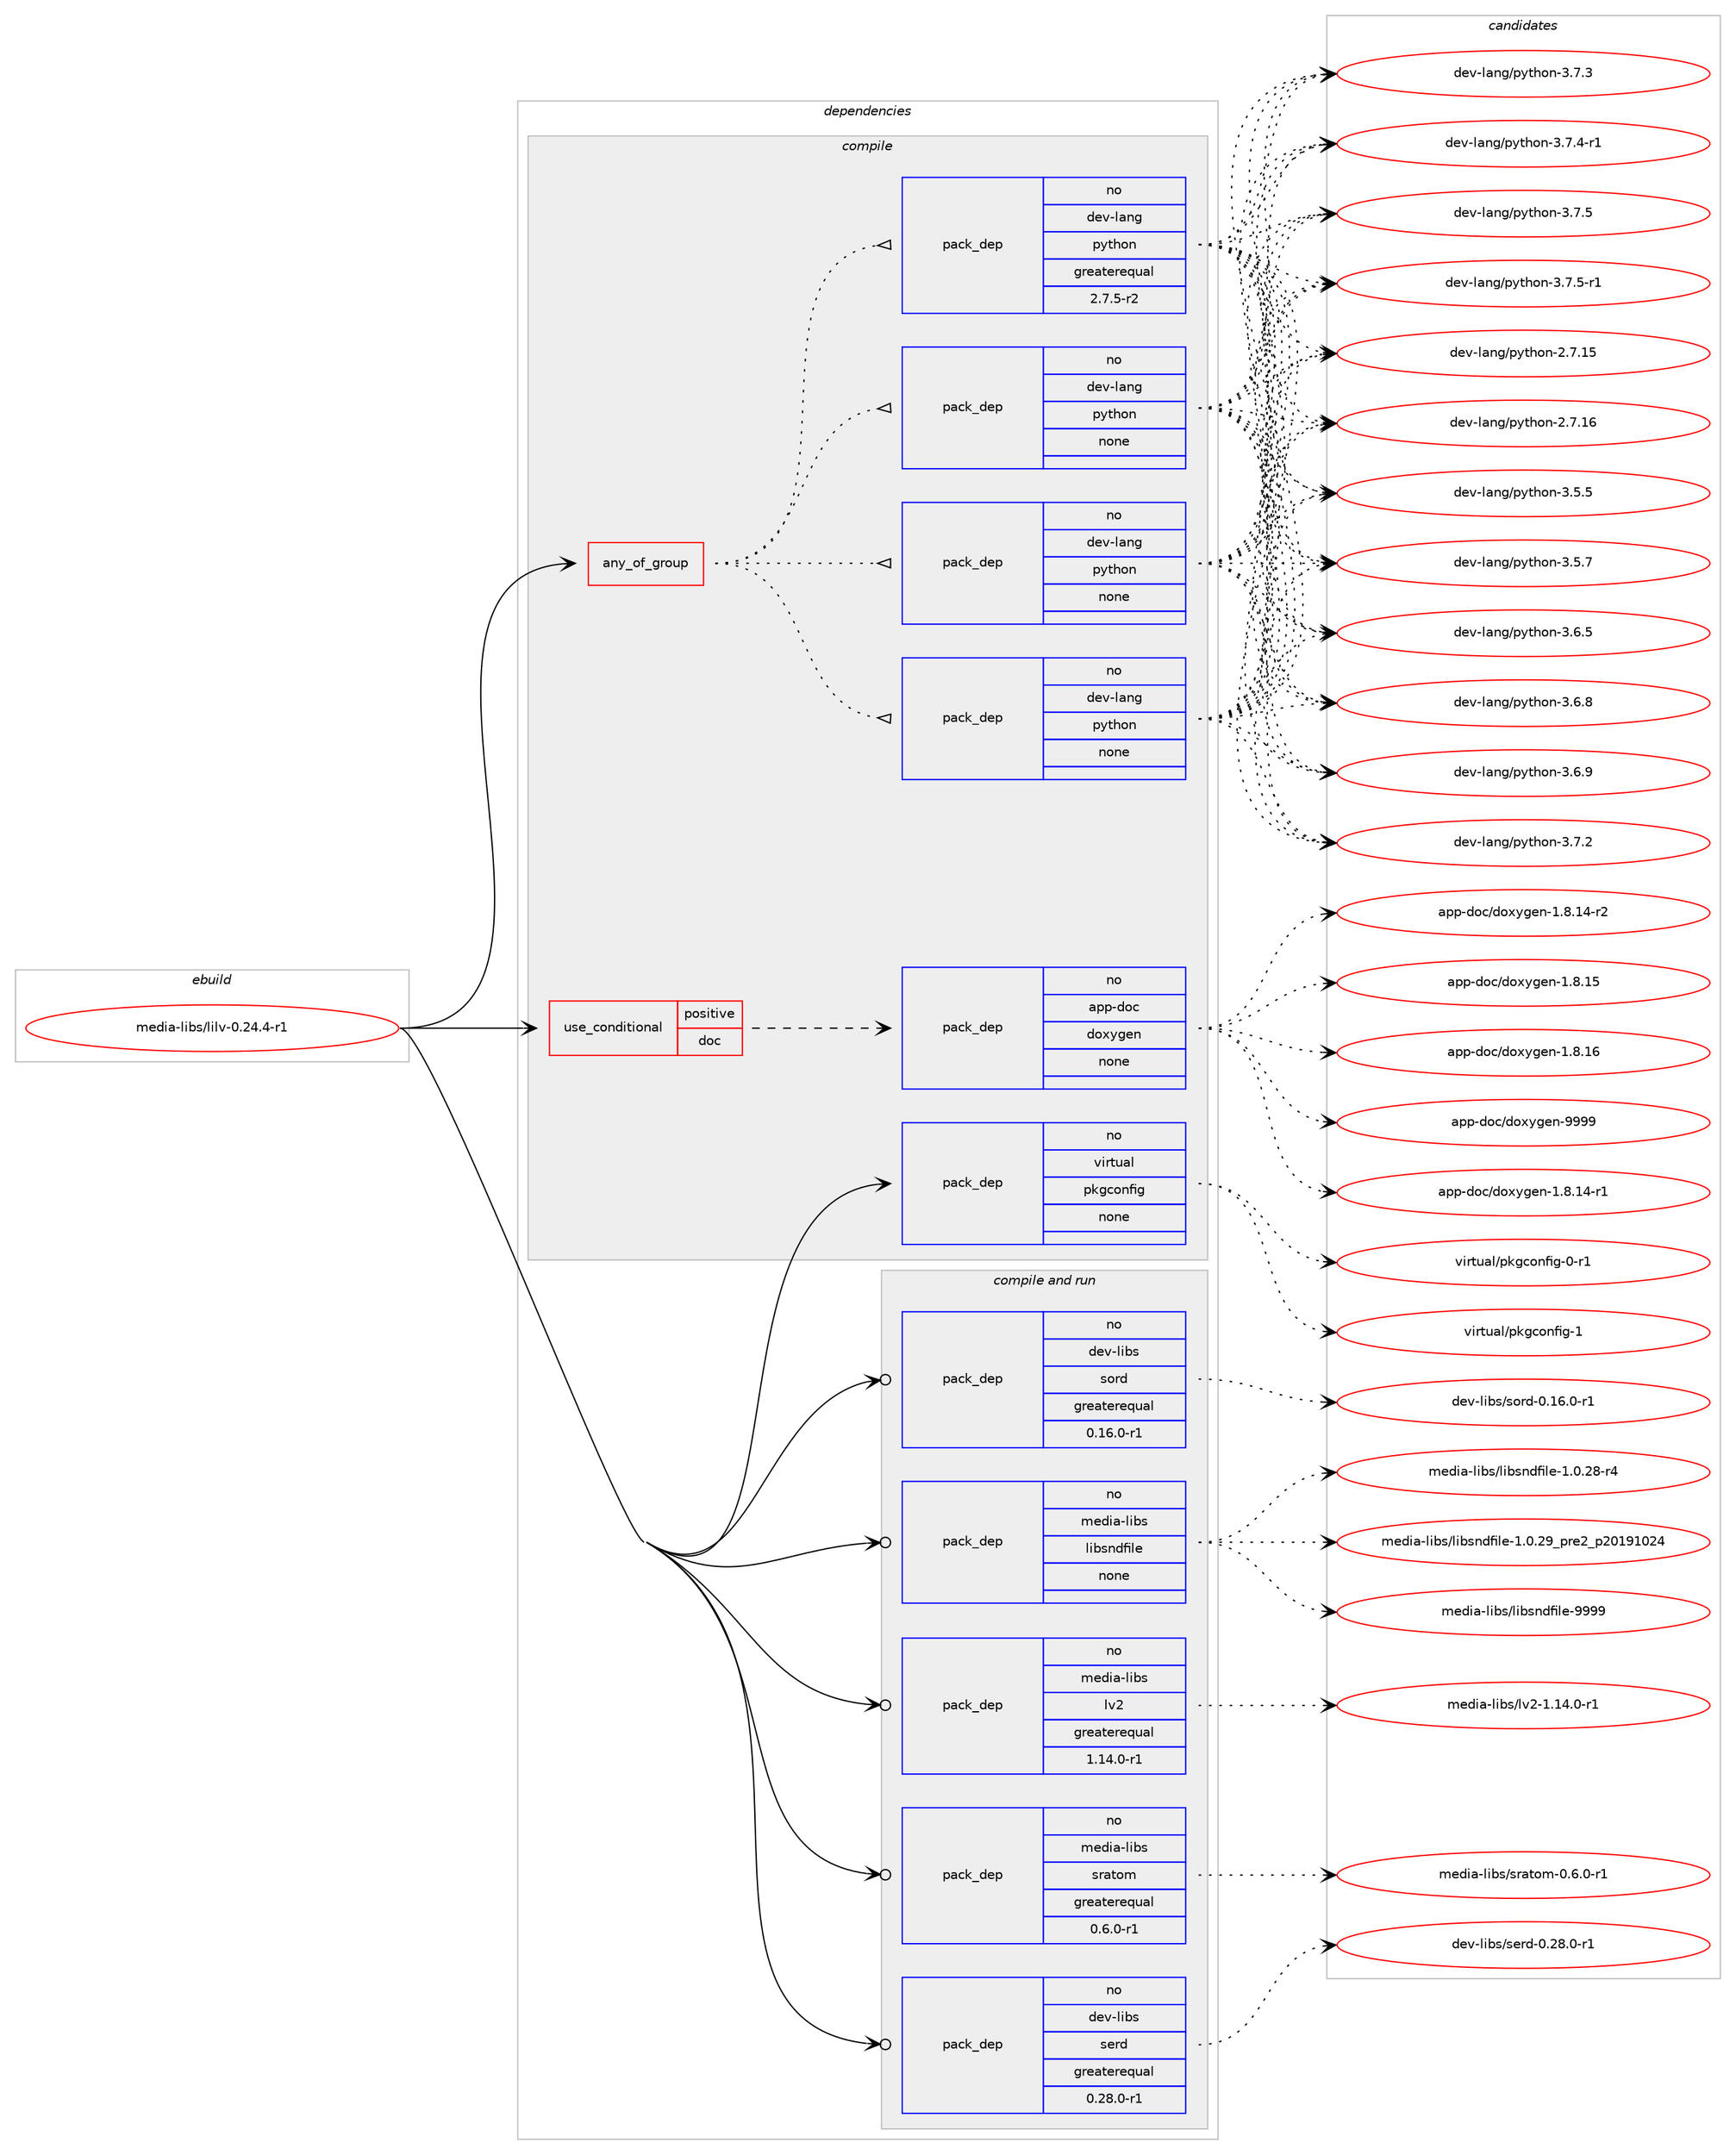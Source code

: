 digraph prolog {

# *************
# Graph options
# *************

newrank=true;
concentrate=true;
compound=true;
graph [rankdir=LR,fontname=Helvetica,fontsize=10,ranksep=1.5];#, ranksep=2.5, nodesep=0.2];
edge  [arrowhead=vee];
node  [fontname=Helvetica,fontsize=10];

# **********
# The ebuild
# **********

subgraph cluster_leftcol {
color=gray;
rank=same;
label=<<i>ebuild</i>>;
id [label="media-libs/lilv-0.24.4-r1", color=red, width=4, href="../media-libs/lilv-0.24.4-r1.svg"];
}

# ****************
# The dependencies
# ****************

subgraph cluster_midcol {
color=gray;
label=<<i>dependencies</i>>;
subgraph cluster_compile {
fillcolor="#eeeeee";
style=filled;
label=<<i>compile</i>>;
subgraph any13324 {
dependency789203 [label=<<TABLE BORDER="0" CELLBORDER="1" CELLSPACING="0" CELLPADDING="4"><TR><TD CELLPADDING="10">any_of_group</TD></TR></TABLE>>, shape=none, color=red];subgraph pack583505 {
dependency789204 [label=<<TABLE BORDER="0" CELLBORDER="1" CELLSPACING="0" CELLPADDING="4" WIDTH="220"><TR><TD ROWSPAN="6" CELLPADDING="30">pack_dep</TD></TR><TR><TD WIDTH="110">no</TD></TR><TR><TD>dev-lang</TD></TR><TR><TD>python</TD></TR><TR><TD>none</TD></TR><TR><TD></TD></TR></TABLE>>, shape=none, color=blue];
}
dependency789203:e -> dependency789204:w [weight=20,style="dotted",arrowhead="oinv"];
subgraph pack583506 {
dependency789205 [label=<<TABLE BORDER="0" CELLBORDER="1" CELLSPACING="0" CELLPADDING="4" WIDTH="220"><TR><TD ROWSPAN="6" CELLPADDING="30">pack_dep</TD></TR><TR><TD WIDTH="110">no</TD></TR><TR><TD>dev-lang</TD></TR><TR><TD>python</TD></TR><TR><TD>none</TD></TR><TR><TD></TD></TR></TABLE>>, shape=none, color=blue];
}
dependency789203:e -> dependency789205:w [weight=20,style="dotted",arrowhead="oinv"];
subgraph pack583507 {
dependency789206 [label=<<TABLE BORDER="0" CELLBORDER="1" CELLSPACING="0" CELLPADDING="4" WIDTH="220"><TR><TD ROWSPAN="6" CELLPADDING="30">pack_dep</TD></TR><TR><TD WIDTH="110">no</TD></TR><TR><TD>dev-lang</TD></TR><TR><TD>python</TD></TR><TR><TD>none</TD></TR><TR><TD></TD></TR></TABLE>>, shape=none, color=blue];
}
dependency789203:e -> dependency789206:w [weight=20,style="dotted",arrowhead="oinv"];
subgraph pack583508 {
dependency789207 [label=<<TABLE BORDER="0" CELLBORDER="1" CELLSPACING="0" CELLPADDING="4" WIDTH="220"><TR><TD ROWSPAN="6" CELLPADDING="30">pack_dep</TD></TR><TR><TD WIDTH="110">no</TD></TR><TR><TD>dev-lang</TD></TR><TR><TD>python</TD></TR><TR><TD>greaterequal</TD></TR><TR><TD>2.7.5-r2</TD></TR></TABLE>>, shape=none, color=blue];
}
dependency789203:e -> dependency789207:w [weight=20,style="dotted",arrowhead="oinv"];
}
id:e -> dependency789203:w [weight=20,style="solid",arrowhead="vee"];
subgraph cond191938 {
dependency789208 [label=<<TABLE BORDER="0" CELLBORDER="1" CELLSPACING="0" CELLPADDING="4"><TR><TD ROWSPAN="3" CELLPADDING="10">use_conditional</TD></TR><TR><TD>positive</TD></TR><TR><TD>doc</TD></TR></TABLE>>, shape=none, color=red];
subgraph pack583509 {
dependency789209 [label=<<TABLE BORDER="0" CELLBORDER="1" CELLSPACING="0" CELLPADDING="4" WIDTH="220"><TR><TD ROWSPAN="6" CELLPADDING="30">pack_dep</TD></TR><TR><TD WIDTH="110">no</TD></TR><TR><TD>app-doc</TD></TR><TR><TD>doxygen</TD></TR><TR><TD>none</TD></TR><TR><TD></TD></TR></TABLE>>, shape=none, color=blue];
}
dependency789208:e -> dependency789209:w [weight=20,style="dashed",arrowhead="vee"];
}
id:e -> dependency789208:w [weight=20,style="solid",arrowhead="vee"];
subgraph pack583510 {
dependency789210 [label=<<TABLE BORDER="0" CELLBORDER="1" CELLSPACING="0" CELLPADDING="4" WIDTH="220"><TR><TD ROWSPAN="6" CELLPADDING="30">pack_dep</TD></TR><TR><TD WIDTH="110">no</TD></TR><TR><TD>virtual</TD></TR><TR><TD>pkgconfig</TD></TR><TR><TD>none</TD></TR><TR><TD></TD></TR></TABLE>>, shape=none, color=blue];
}
id:e -> dependency789210:w [weight=20,style="solid",arrowhead="vee"];
}
subgraph cluster_compileandrun {
fillcolor="#eeeeee";
style=filled;
label=<<i>compile and run</i>>;
subgraph pack583511 {
dependency789211 [label=<<TABLE BORDER="0" CELLBORDER="1" CELLSPACING="0" CELLPADDING="4" WIDTH="220"><TR><TD ROWSPAN="6" CELLPADDING="30">pack_dep</TD></TR><TR><TD WIDTH="110">no</TD></TR><TR><TD>dev-libs</TD></TR><TR><TD>serd</TD></TR><TR><TD>greaterequal</TD></TR><TR><TD>0.28.0-r1</TD></TR></TABLE>>, shape=none, color=blue];
}
id:e -> dependency789211:w [weight=20,style="solid",arrowhead="odotvee"];
subgraph pack583512 {
dependency789212 [label=<<TABLE BORDER="0" CELLBORDER="1" CELLSPACING="0" CELLPADDING="4" WIDTH="220"><TR><TD ROWSPAN="6" CELLPADDING="30">pack_dep</TD></TR><TR><TD WIDTH="110">no</TD></TR><TR><TD>dev-libs</TD></TR><TR><TD>sord</TD></TR><TR><TD>greaterequal</TD></TR><TR><TD>0.16.0-r1</TD></TR></TABLE>>, shape=none, color=blue];
}
id:e -> dependency789212:w [weight=20,style="solid",arrowhead="odotvee"];
subgraph pack583513 {
dependency789213 [label=<<TABLE BORDER="0" CELLBORDER="1" CELLSPACING="0" CELLPADDING="4" WIDTH="220"><TR><TD ROWSPAN="6" CELLPADDING="30">pack_dep</TD></TR><TR><TD WIDTH="110">no</TD></TR><TR><TD>media-libs</TD></TR><TR><TD>libsndfile</TD></TR><TR><TD>none</TD></TR><TR><TD></TD></TR></TABLE>>, shape=none, color=blue];
}
id:e -> dependency789213:w [weight=20,style="solid",arrowhead="odotvee"];
subgraph pack583514 {
dependency789214 [label=<<TABLE BORDER="0" CELLBORDER="1" CELLSPACING="0" CELLPADDING="4" WIDTH="220"><TR><TD ROWSPAN="6" CELLPADDING="30">pack_dep</TD></TR><TR><TD WIDTH="110">no</TD></TR><TR><TD>media-libs</TD></TR><TR><TD>lv2</TD></TR><TR><TD>greaterequal</TD></TR><TR><TD>1.14.0-r1</TD></TR></TABLE>>, shape=none, color=blue];
}
id:e -> dependency789214:w [weight=20,style="solid",arrowhead="odotvee"];
subgraph pack583515 {
dependency789215 [label=<<TABLE BORDER="0" CELLBORDER="1" CELLSPACING="0" CELLPADDING="4" WIDTH="220"><TR><TD ROWSPAN="6" CELLPADDING="30">pack_dep</TD></TR><TR><TD WIDTH="110">no</TD></TR><TR><TD>media-libs</TD></TR><TR><TD>sratom</TD></TR><TR><TD>greaterequal</TD></TR><TR><TD>0.6.0-r1</TD></TR></TABLE>>, shape=none, color=blue];
}
id:e -> dependency789215:w [weight=20,style="solid",arrowhead="odotvee"];
}
subgraph cluster_run {
fillcolor="#eeeeee";
style=filled;
label=<<i>run</i>>;
}
}

# **************
# The candidates
# **************

subgraph cluster_choices {
rank=same;
color=gray;
label=<<i>candidates</i>>;

subgraph choice583505 {
color=black;
nodesep=1;
choice10010111845108971101034711212111610411111045504655464953 [label="dev-lang/python-2.7.15", color=red, width=4,href="../dev-lang/python-2.7.15.svg"];
choice10010111845108971101034711212111610411111045504655464954 [label="dev-lang/python-2.7.16", color=red, width=4,href="../dev-lang/python-2.7.16.svg"];
choice100101118451089711010347112121116104111110455146534653 [label="dev-lang/python-3.5.5", color=red, width=4,href="../dev-lang/python-3.5.5.svg"];
choice100101118451089711010347112121116104111110455146534655 [label="dev-lang/python-3.5.7", color=red, width=4,href="../dev-lang/python-3.5.7.svg"];
choice100101118451089711010347112121116104111110455146544653 [label="dev-lang/python-3.6.5", color=red, width=4,href="../dev-lang/python-3.6.5.svg"];
choice100101118451089711010347112121116104111110455146544656 [label="dev-lang/python-3.6.8", color=red, width=4,href="../dev-lang/python-3.6.8.svg"];
choice100101118451089711010347112121116104111110455146544657 [label="dev-lang/python-3.6.9", color=red, width=4,href="../dev-lang/python-3.6.9.svg"];
choice100101118451089711010347112121116104111110455146554650 [label="dev-lang/python-3.7.2", color=red, width=4,href="../dev-lang/python-3.7.2.svg"];
choice100101118451089711010347112121116104111110455146554651 [label="dev-lang/python-3.7.3", color=red, width=4,href="../dev-lang/python-3.7.3.svg"];
choice1001011184510897110103471121211161041111104551465546524511449 [label="dev-lang/python-3.7.4-r1", color=red, width=4,href="../dev-lang/python-3.7.4-r1.svg"];
choice100101118451089711010347112121116104111110455146554653 [label="dev-lang/python-3.7.5", color=red, width=4,href="../dev-lang/python-3.7.5.svg"];
choice1001011184510897110103471121211161041111104551465546534511449 [label="dev-lang/python-3.7.5-r1", color=red, width=4,href="../dev-lang/python-3.7.5-r1.svg"];
dependency789204:e -> choice10010111845108971101034711212111610411111045504655464953:w [style=dotted,weight="100"];
dependency789204:e -> choice10010111845108971101034711212111610411111045504655464954:w [style=dotted,weight="100"];
dependency789204:e -> choice100101118451089711010347112121116104111110455146534653:w [style=dotted,weight="100"];
dependency789204:e -> choice100101118451089711010347112121116104111110455146534655:w [style=dotted,weight="100"];
dependency789204:e -> choice100101118451089711010347112121116104111110455146544653:w [style=dotted,weight="100"];
dependency789204:e -> choice100101118451089711010347112121116104111110455146544656:w [style=dotted,weight="100"];
dependency789204:e -> choice100101118451089711010347112121116104111110455146544657:w [style=dotted,weight="100"];
dependency789204:e -> choice100101118451089711010347112121116104111110455146554650:w [style=dotted,weight="100"];
dependency789204:e -> choice100101118451089711010347112121116104111110455146554651:w [style=dotted,weight="100"];
dependency789204:e -> choice1001011184510897110103471121211161041111104551465546524511449:w [style=dotted,weight="100"];
dependency789204:e -> choice100101118451089711010347112121116104111110455146554653:w [style=dotted,weight="100"];
dependency789204:e -> choice1001011184510897110103471121211161041111104551465546534511449:w [style=dotted,weight="100"];
}
subgraph choice583506 {
color=black;
nodesep=1;
choice10010111845108971101034711212111610411111045504655464953 [label="dev-lang/python-2.7.15", color=red, width=4,href="../dev-lang/python-2.7.15.svg"];
choice10010111845108971101034711212111610411111045504655464954 [label="dev-lang/python-2.7.16", color=red, width=4,href="../dev-lang/python-2.7.16.svg"];
choice100101118451089711010347112121116104111110455146534653 [label="dev-lang/python-3.5.5", color=red, width=4,href="../dev-lang/python-3.5.5.svg"];
choice100101118451089711010347112121116104111110455146534655 [label="dev-lang/python-3.5.7", color=red, width=4,href="../dev-lang/python-3.5.7.svg"];
choice100101118451089711010347112121116104111110455146544653 [label="dev-lang/python-3.6.5", color=red, width=4,href="../dev-lang/python-3.6.5.svg"];
choice100101118451089711010347112121116104111110455146544656 [label="dev-lang/python-3.6.8", color=red, width=4,href="../dev-lang/python-3.6.8.svg"];
choice100101118451089711010347112121116104111110455146544657 [label="dev-lang/python-3.6.9", color=red, width=4,href="../dev-lang/python-3.6.9.svg"];
choice100101118451089711010347112121116104111110455146554650 [label="dev-lang/python-3.7.2", color=red, width=4,href="../dev-lang/python-3.7.2.svg"];
choice100101118451089711010347112121116104111110455146554651 [label="dev-lang/python-3.7.3", color=red, width=4,href="../dev-lang/python-3.7.3.svg"];
choice1001011184510897110103471121211161041111104551465546524511449 [label="dev-lang/python-3.7.4-r1", color=red, width=4,href="../dev-lang/python-3.7.4-r1.svg"];
choice100101118451089711010347112121116104111110455146554653 [label="dev-lang/python-3.7.5", color=red, width=4,href="../dev-lang/python-3.7.5.svg"];
choice1001011184510897110103471121211161041111104551465546534511449 [label="dev-lang/python-3.7.5-r1", color=red, width=4,href="../dev-lang/python-3.7.5-r1.svg"];
dependency789205:e -> choice10010111845108971101034711212111610411111045504655464953:w [style=dotted,weight="100"];
dependency789205:e -> choice10010111845108971101034711212111610411111045504655464954:w [style=dotted,weight="100"];
dependency789205:e -> choice100101118451089711010347112121116104111110455146534653:w [style=dotted,weight="100"];
dependency789205:e -> choice100101118451089711010347112121116104111110455146534655:w [style=dotted,weight="100"];
dependency789205:e -> choice100101118451089711010347112121116104111110455146544653:w [style=dotted,weight="100"];
dependency789205:e -> choice100101118451089711010347112121116104111110455146544656:w [style=dotted,weight="100"];
dependency789205:e -> choice100101118451089711010347112121116104111110455146544657:w [style=dotted,weight="100"];
dependency789205:e -> choice100101118451089711010347112121116104111110455146554650:w [style=dotted,weight="100"];
dependency789205:e -> choice100101118451089711010347112121116104111110455146554651:w [style=dotted,weight="100"];
dependency789205:e -> choice1001011184510897110103471121211161041111104551465546524511449:w [style=dotted,weight="100"];
dependency789205:e -> choice100101118451089711010347112121116104111110455146554653:w [style=dotted,weight="100"];
dependency789205:e -> choice1001011184510897110103471121211161041111104551465546534511449:w [style=dotted,weight="100"];
}
subgraph choice583507 {
color=black;
nodesep=1;
choice10010111845108971101034711212111610411111045504655464953 [label="dev-lang/python-2.7.15", color=red, width=4,href="../dev-lang/python-2.7.15.svg"];
choice10010111845108971101034711212111610411111045504655464954 [label="dev-lang/python-2.7.16", color=red, width=4,href="../dev-lang/python-2.7.16.svg"];
choice100101118451089711010347112121116104111110455146534653 [label="dev-lang/python-3.5.5", color=red, width=4,href="../dev-lang/python-3.5.5.svg"];
choice100101118451089711010347112121116104111110455146534655 [label="dev-lang/python-3.5.7", color=red, width=4,href="../dev-lang/python-3.5.7.svg"];
choice100101118451089711010347112121116104111110455146544653 [label="dev-lang/python-3.6.5", color=red, width=4,href="../dev-lang/python-3.6.5.svg"];
choice100101118451089711010347112121116104111110455146544656 [label="dev-lang/python-3.6.8", color=red, width=4,href="../dev-lang/python-3.6.8.svg"];
choice100101118451089711010347112121116104111110455146544657 [label="dev-lang/python-3.6.9", color=red, width=4,href="../dev-lang/python-3.6.9.svg"];
choice100101118451089711010347112121116104111110455146554650 [label="dev-lang/python-3.7.2", color=red, width=4,href="../dev-lang/python-3.7.2.svg"];
choice100101118451089711010347112121116104111110455146554651 [label="dev-lang/python-3.7.3", color=red, width=4,href="../dev-lang/python-3.7.3.svg"];
choice1001011184510897110103471121211161041111104551465546524511449 [label="dev-lang/python-3.7.4-r1", color=red, width=4,href="../dev-lang/python-3.7.4-r1.svg"];
choice100101118451089711010347112121116104111110455146554653 [label="dev-lang/python-3.7.5", color=red, width=4,href="../dev-lang/python-3.7.5.svg"];
choice1001011184510897110103471121211161041111104551465546534511449 [label="dev-lang/python-3.7.5-r1", color=red, width=4,href="../dev-lang/python-3.7.5-r1.svg"];
dependency789206:e -> choice10010111845108971101034711212111610411111045504655464953:w [style=dotted,weight="100"];
dependency789206:e -> choice10010111845108971101034711212111610411111045504655464954:w [style=dotted,weight="100"];
dependency789206:e -> choice100101118451089711010347112121116104111110455146534653:w [style=dotted,weight="100"];
dependency789206:e -> choice100101118451089711010347112121116104111110455146534655:w [style=dotted,weight="100"];
dependency789206:e -> choice100101118451089711010347112121116104111110455146544653:w [style=dotted,weight="100"];
dependency789206:e -> choice100101118451089711010347112121116104111110455146544656:w [style=dotted,weight="100"];
dependency789206:e -> choice100101118451089711010347112121116104111110455146544657:w [style=dotted,weight="100"];
dependency789206:e -> choice100101118451089711010347112121116104111110455146554650:w [style=dotted,weight="100"];
dependency789206:e -> choice100101118451089711010347112121116104111110455146554651:w [style=dotted,weight="100"];
dependency789206:e -> choice1001011184510897110103471121211161041111104551465546524511449:w [style=dotted,weight="100"];
dependency789206:e -> choice100101118451089711010347112121116104111110455146554653:w [style=dotted,weight="100"];
dependency789206:e -> choice1001011184510897110103471121211161041111104551465546534511449:w [style=dotted,weight="100"];
}
subgraph choice583508 {
color=black;
nodesep=1;
choice10010111845108971101034711212111610411111045504655464953 [label="dev-lang/python-2.7.15", color=red, width=4,href="../dev-lang/python-2.7.15.svg"];
choice10010111845108971101034711212111610411111045504655464954 [label="dev-lang/python-2.7.16", color=red, width=4,href="../dev-lang/python-2.7.16.svg"];
choice100101118451089711010347112121116104111110455146534653 [label="dev-lang/python-3.5.5", color=red, width=4,href="../dev-lang/python-3.5.5.svg"];
choice100101118451089711010347112121116104111110455146534655 [label="dev-lang/python-3.5.7", color=red, width=4,href="../dev-lang/python-3.5.7.svg"];
choice100101118451089711010347112121116104111110455146544653 [label="dev-lang/python-3.6.5", color=red, width=4,href="../dev-lang/python-3.6.5.svg"];
choice100101118451089711010347112121116104111110455146544656 [label="dev-lang/python-3.6.8", color=red, width=4,href="../dev-lang/python-3.6.8.svg"];
choice100101118451089711010347112121116104111110455146544657 [label="dev-lang/python-3.6.9", color=red, width=4,href="../dev-lang/python-3.6.9.svg"];
choice100101118451089711010347112121116104111110455146554650 [label="dev-lang/python-3.7.2", color=red, width=4,href="../dev-lang/python-3.7.2.svg"];
choice100101118451089711010347112121116104111110455146554651 [label="dev-lang/python-3.7.3", color=red, width=4,href="../dev-lang/python-3.7.3.svg"];
choice1001011184510897110103471121211161041111104551465546524511449 [label="dev-lang/python-3.7.4-r1", color=red, width=4,href="../dev-lang/python-3.7.4-r1.svg"];
choice100101118451089711010347112121116104111110455146554653 [label="dev-lang/python-3.7.5", color=red, width=4,href="../dev-lang/python-3.7.5.svg"];
choice1001011184510897110103471121211161041111104551465546534511449 [label="dev-lang/python-3.7.5-r1", color=red, width=4,href="../dev-lang/python-3.7.5-r1.svg"];
dependency789207:e -> choice10010111845108971101034711212111610411111045504655464953:w [style=dotted,weight="100"];
dependency789207:e -> choice10010111845108971101034711212111610411111045504655464954:w [style=dotted,weight="100"];
dependency789207:e -> choice100101118451089711010347112121116104111110455146534653:w [style=dotted,weight="100"];
dependency789207:e -> choice100101118451089711010347112121116104111110455146534655:w [style=dotted,weight="100"];
dependency789207:e -> choice100101118451089711010347112121116104111110455146544653:w [style=dotted,weight="100"];
dependency789207:e -> choice100101118451089711010347112121116104111110455146544656:w [style=dotted,weight="100"];
dependency789207:e -> choice100101118451089711010347112121116104111110455146544657:w [style=dotted,weight="100"];
dependency789207:e -> choice100101118451089711010347112121116104111110455146554650:w [style=dotted,weight="100"];
dependency789207:e -> choice100101118451089711010347112121116104111110455146554651:w [style=dotted,weight="100"];
dependency789207:e -> choice1001011184510897110103471121211161041111104551465546524511449:w [style=dotted,weight="100"];
dependency789207:e -> choice100101118451089711010347112121116104111110455146554653:w [style=dotted,weight="100"];
dependency789207:e -> choice1001011184510897110103471121211161041111104551465546534511449:w [style=dotted,weight="100"];
}
subgraph choice583509 {
color=black;
nodesep=1;
choice97112112451001119947100111120121103101110454946564649524511449 [label="app-doc/doxygen-1.8.14-r1", color=red, width=4,href="../app-doc/doxygen-1.8.14-r1.svg"];
choice97112112451001119947100111120121103101110454946564649524511450 [label="app-doc/doxygen-1.8.14-r2", color=red, width=4,href="../app-doc/doxygen-1.8.14-r2.svg"];
choice9711211245100111994710011112012110310111045494656464953 [label="app-doc/doxygen-1.8.15", color=red, width=4,href="../app-doc/doxygen-1.8.15.svg"];
choice9711211245100111994710011112012110310111045494656464954 [label="app-doc/doxygen-1.8.16", color=red, width=4,href="../app-doc/doxygen-1.8.16.svg"];
choice971121124510011199471001111201211031011104557575757 [label="app-doc/doxygen-9999", color=red, width=4,href="../app-doc/doxygen-9999.svg"];
dependency789209:e -> choice97112112451001119947100111120121103101110454946564649524511449:w [style=dotted,weight="100"];
dependency789209:e -> choice97112112451001119947100111120121103101110454946564649524511450:w [style=dotted,weight="100"];
dependency789209:e -> choice9711211245100111994710011112012110310111045494656464953:w [style=dotted,weight="100"];
dependency789209:e -> choice9711211245100111994710011112012110310111045494656464954:w [style=dotted,weight="100"];
dependency789209:e -> choice971121124510011199471001111201211031011104557575757:w [style=dotted,weight="100"];
}
subgraph choice583510 {
color=black;
nodesep=1;
choice11810511411611797108471121071039911111010210510345484511449 [label="virtual/pkgconfig-0-r1", color=red, width=4,href="../virtual/pkgconfig-0-r1.svg"];
choice1181051141161179710847112107103991111101021051034549 [label="virtual/pkgconfig-1", color=red, width=4,href="../virtual/pkgconfig-1.svg"];
dependency789210:e -> choice11810511411611797108471121071039911111010210510345484511449:w [style=dotted,weight="100"];
dependency789210:e -> choice1181051141161179710847112107103991111101021051034549:w [style=dotted,weight="100"];
}
subgraph choice583511 {
color=black;
nodesep=1;
choice100101118451081059811547115101114100454846505646484511449 [label="dev-libs/serd-0.28.0-r1", color=red, width=4,href="../dev-libs/serd-0.28.0-r1.svg"];
dependency789211:e -> choice100101118451081059811547115101114100454846505646484511449:w [style=dotted,weight="100"];
}
subgraph choice583512 {
color=black;
nodesep=1;
choice100101118451081059811547115111114100454846495446484511449 [label="dev-libs/sord-0.16.0-r1", color=red, width=4,href="../dev-libs/sord-0.16.0-r1.svg"];
dependency789212:e -> choice100101118451081059811547115111114100454846495446484511449:w [style=dotted,weight="100"];
}
subgraph choice583513 {
color=black;
nodesep=1;
choice1091011001059745108105981154710810598115110100102105108101454946484650564511452 [label="media-libs/libsndfile-1.0.28-r4", color=red, width=4,href="../media-libs/libsndfile-1.0.28-r4.svg"];
choice1091011001059745108105981154710810598115110100102105108101454946484650579511211410150951125048495749485052 [label="media-libs/libsndfile-1.0.29_pre2_p20191024", color=red, width=4,href="../media-libs/libsndfile-1.0.29_pre2_p20191024.svg"];
choice10910110010597451081059811547108105981151101001021051081014557575757 [label="media-libs/libsndfile-9999", color=red, width=4,href="../media-libs/libsndfile-9999.svg"];
dependency789213:e -> choice1091011001059745108105981154710810598115110100102105108101454946484650564511452:w [style=dotted,weight="100"];
dependency789213:e -> choice1091011001059745108105981154710810598115110100102105108101454946484650579511211410150951125048495749485052:w [style=dotted,weight="100"];
dependency789213:e -> choice10910110010597451081059811547108105981151101001021051081014557575757:w [style=dotted,weight="100"];
}
subgraph choice583514 {
color=black;
nodesep=1;
choice1091011001059745108105981154710811850454946495246484511449 [label="media-libs/lv2-1.14.0-r1", color=red, width=4,href="../media-libs/lv2-1.14.0-r1.svg"];
dependency789214:e -> choice1091011001059745108105981154710811850454946495246484511449:w [style=dotted,weight="100"];
}
subgraph choice583515 {
color=black;
nodesep=1;
choice10910110010597451081059811547115114971161111094548465446484511449 [label="media-libs/sratom-0.6.0-r1", color=red, width=4,href="../media-libs/sratom-0.6.0-r1.svg"];
dependency789215:e -> choice10910110010597451081059811547115114971161111094548465446484511449:w [style=dotted,weight="100"];
}
}

}
